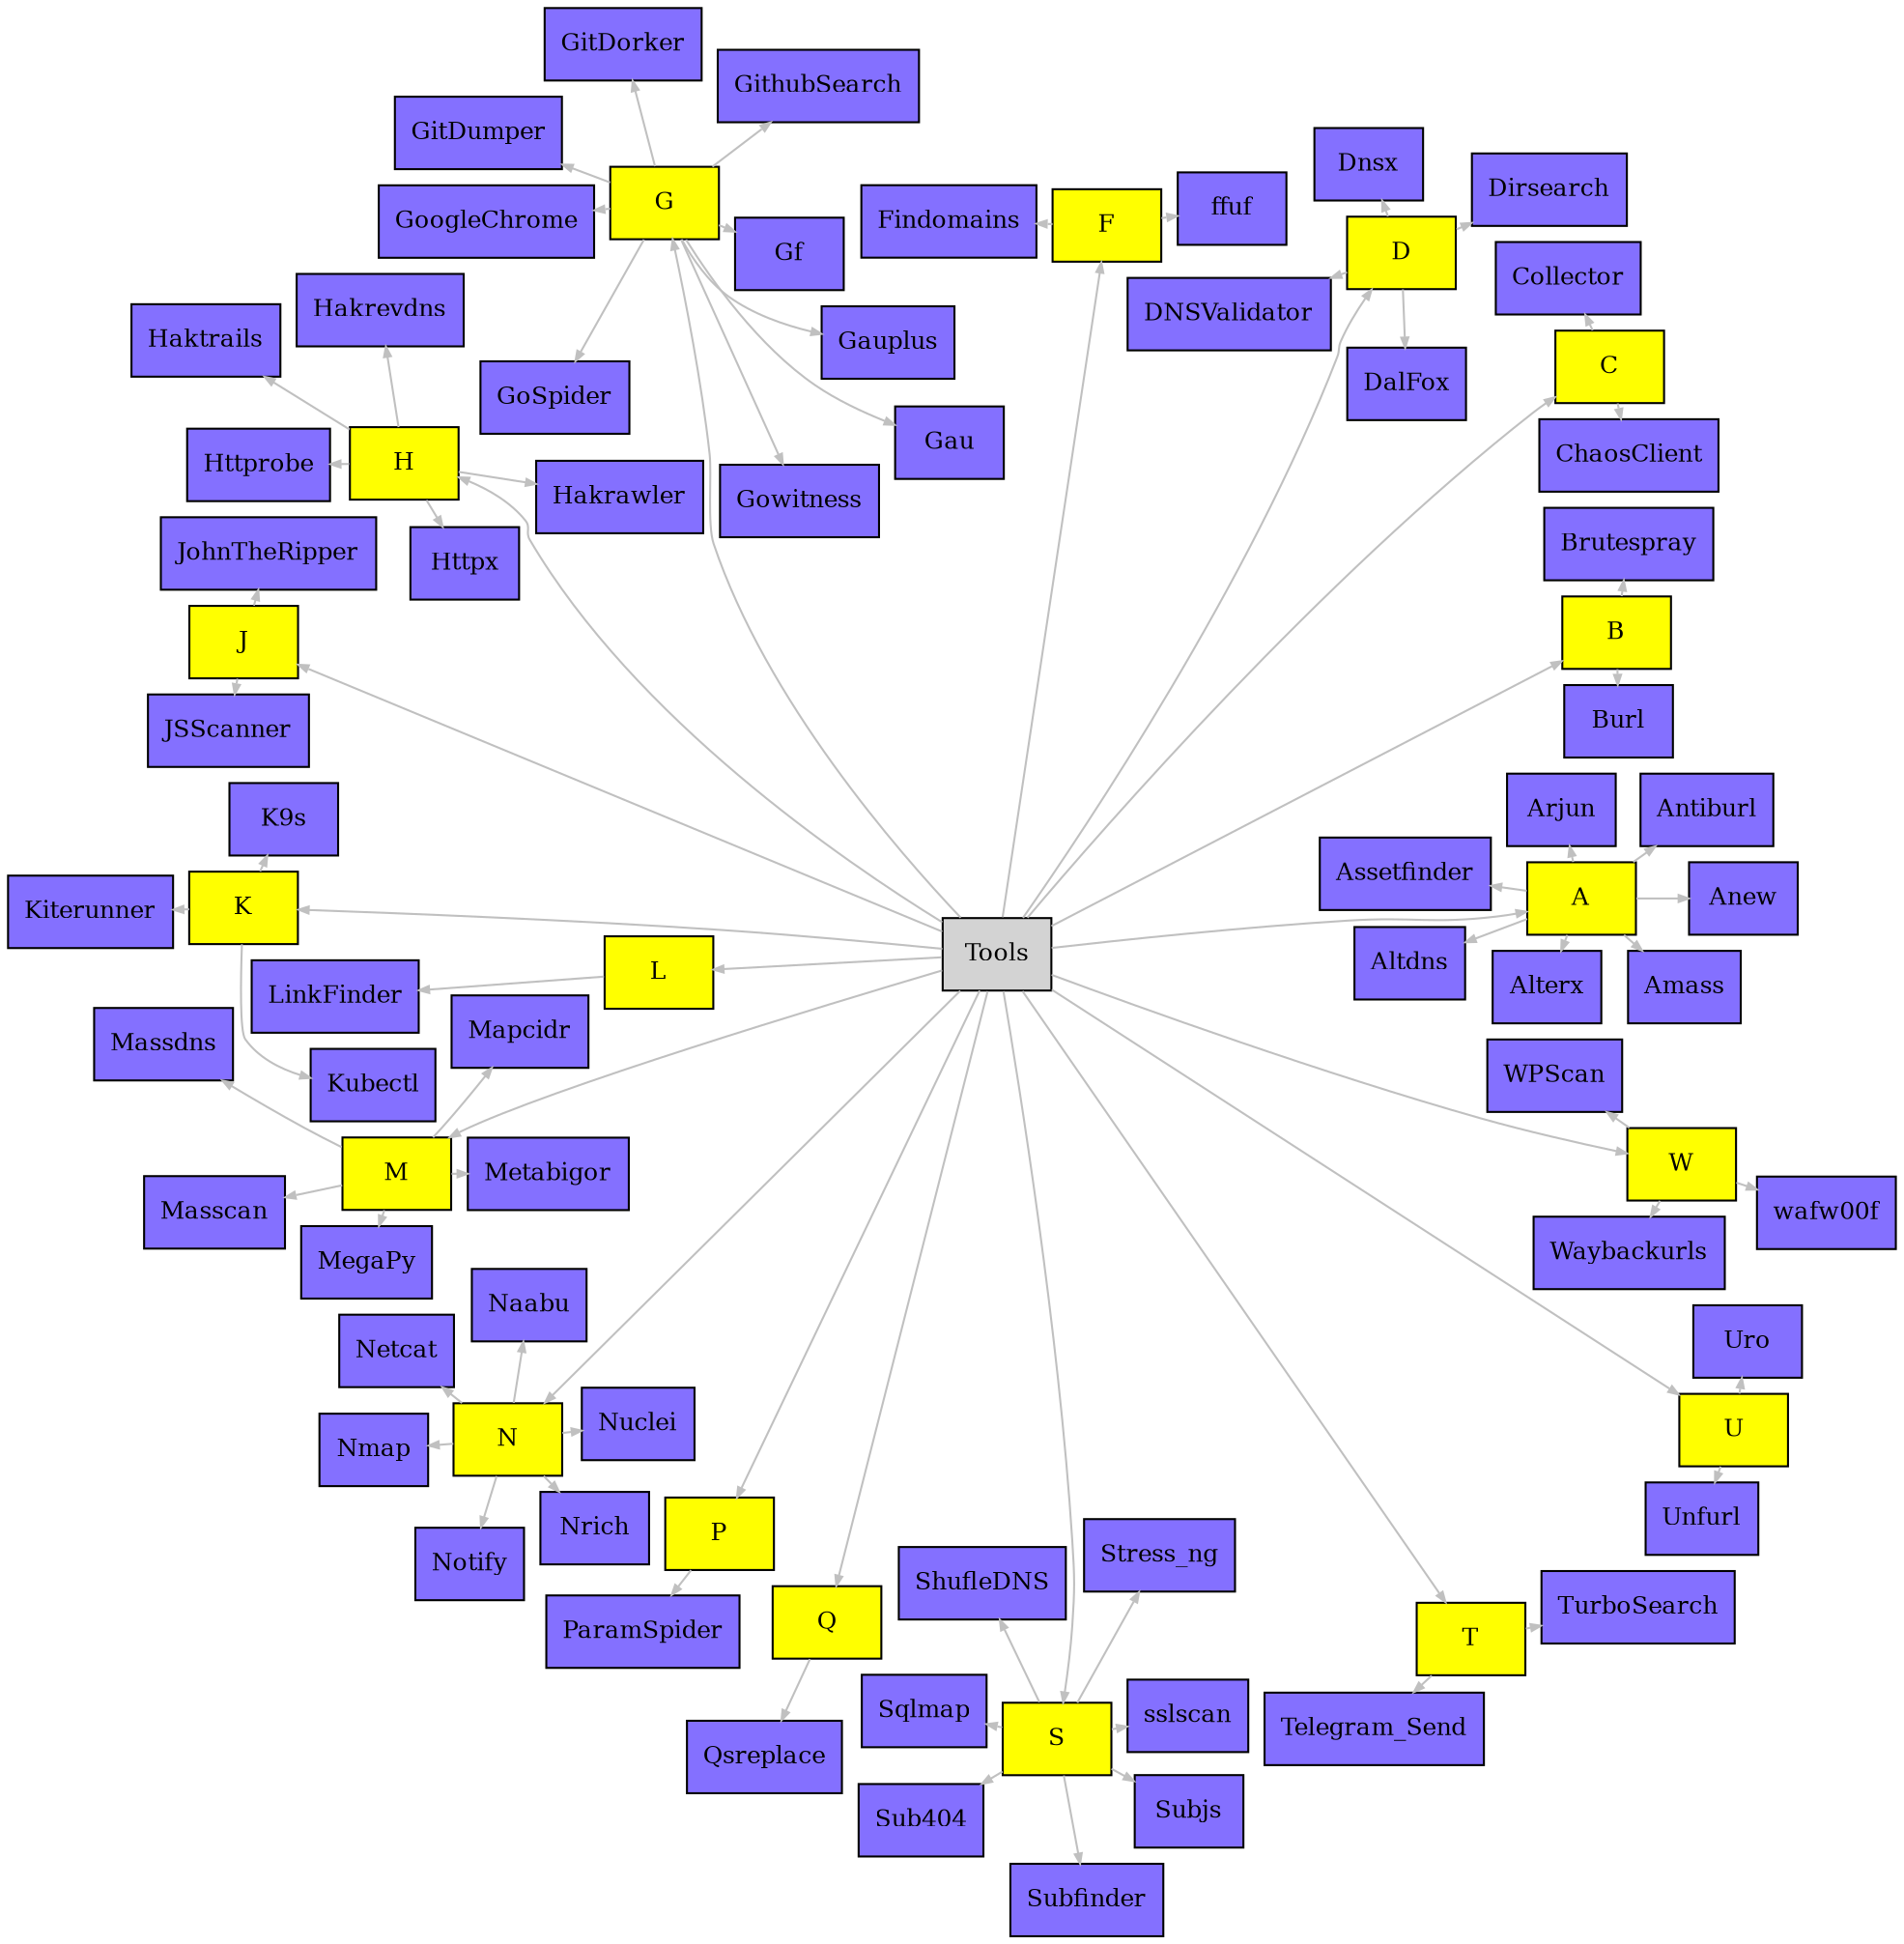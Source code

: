 digraph G {
    layout=circo;
    node [shape=box, fontsize=12, style=filled];
    graph [overlap=false, splines=true, fontname=Helvetica, fontsize=10];
    edge [color=grey, arrowsize=0.5];
    Tools -> {
        A [fillcolor=yellow];
        B [fillcolor=yellow];
        C [fillcolor=yellow];
        D [fillcolor=yellow];
        F [fillcolor=yellow];
        G [fillcolor=yellow];
        H [fillcolor=yellow];
        J [fillcolor=yellow];
        K [fillcolor=yellow];
        L [fillcolor=yellow];
        M [fillcolor=yellow];
        N [fillcolor=yellow];
        P [fillcolor=yellow];
        Q [fillcolor=yellow];
        S [fillcolor=yellow];
        T [fillcolor=yellow];
        U [fillcolor=yellow];
        W [fillcolor=yellow];
    };
    A -> {
        Altdns [fillcolor=lightslateblue];
        Alterx [fillcolor=lightslateblue];
        Amass [fillcolor=lightslateblue];
        Anew [fillcolor=lightslateblue];
        Antiburl [fillcolor=lightslateblue];
        Arjun [fillcolor=lightslateblue];
        Assetfinder [fillcolor=lightslateblue];
    };
    B -> {
        Burl [fillcolor=lightslateblue];
        Brutespray [fillcolor=lightslateblue];
    };
    C -> {
        ChaosClient [fillcolor=lightslateblue];
        Collector [fillcolor=lightslateblue];
    };
    D -> {
        DalFox [fillcolor=lightslateblue];
        Dirsearch [fillcolor=lightslateblue];
        Dnsx [fillcolor=lightslateblue];
        DNSValidator [fillcolor=lightslateblue];
    };
    F -> {
        ffuf [fillcolor=lightslateblue];
        Findomains [fillcolor=lightslateblue];
    };
    G -> {
        Gau [fillcolor=lightslateblue];
        Gauplus [fillcolor=lightslateblue];
        Gf [fillcolor=lightslateblue];
        GithubSearch [fillcolor=lightslateblue];
        GitDorker [fillcolor=lightslateblue];
        GitDumper [fillcolor=lightslateblue];
        GoogleChrome [fillcolor=lightslateblue];
        GoSpider [fillcolor=lightslateblue];
        Gowitness [fillcolor=lightslateblue];
    };
    H -> {
        Hakrawler [fillcolor=lightslateblue];
        Hakrevdns [fillcolor=lightslateblue];
        Haktrails [fillcolor=lightslateblue];
        Httprobe [fillcolor=lightslateblue];
        Httpx [fillcolor=lightslateblue];
    };
    J -> {
        JohnTheRipper [fillcolor=lightslateblue];
        JSScanner [fillcolor=lightslateblue];
    };
    K -> {
        K9s [fillcolor=lightslateblue];
        Kiterunner [fillcolor=lightslateblue];
        Kubectl [fillcolor=lightslateblue];
    };
    L -> {
        LinkFinder [fillcolor=lightslateblue];
    };
    M -> {
        Mapcidr [fillcolor=lightslateblue];
        Massdns [fillcolor=lightslateblue];
        Masscan [fillcolor=lightslateblue];
        MegaPy [fillcolor=lightslateblue];
        Metabigor [fillcolor=lightslateblue];
    };
    N -> {
        Naabu [fillcolor=lightslateblue];
        Netcat [fillcolor=lightslateblue];
        Nmap [fillcolor=lightslateblue];
        Notify [fillcolor=lightslateblue];
        Nrich [fillcolor=lightslateblue];
        Nuclei [fillcolor=lightslateblue];
    };
    P -> {
        ParamSpider [fillcolor=lightslateblue];
    };
    Q -> {
        Qsreplace [fillcolor=lightslateblue];
    };
    S -> {
        ShufleDNS [fillcolor=lightslateblue];
        Sqlmap [fillcolor=lightslateblue];
        Sub404 [fillcolor=lightslateblue];
        Subfinder [fillcolor=lightslateblue];
        Subjs [fillcolor=lightslateblue];
        sslscan [fillcolor=lightslateblue];
        Stress_ng [fillcolor=lightslateblue];
    };
    T -> {
        Telegram_Send [fillcolor=lightslateblue];
        TurboSearch [fillcolor=lightslateblue];
    };
    U -> {
        Unfurl [fillcolor=lightslateblue];
        Uro [fillcolor=lightslateblue];
    };
    W -> {
        Waybackurls [fillcolor=lightslateblue];
        wafw00f [fillcolor=lightslateblue];
        WPScan [fillcolor=lightslateblue];
    };
}
